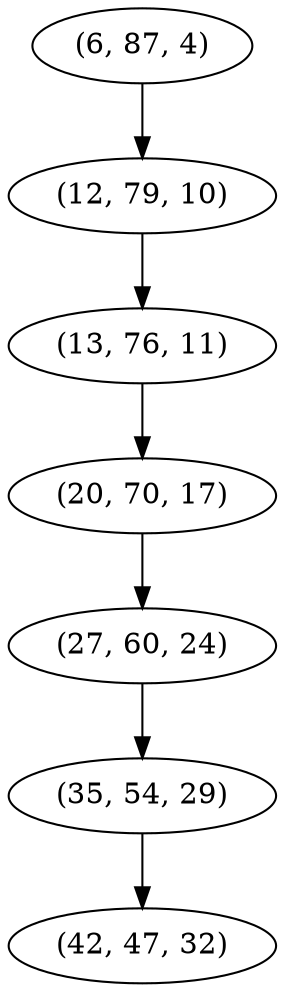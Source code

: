 digraph tree {
    "(6, 87, 4)";
    "(12, 79, 10)";
    "(13, 76, 11)";
    "(20, 70, 17)";
    "(27, 60, 24)";
    "(35, 54, 29)";
    "(42, 47, 32)";
    "(6, 87, 4)" -> "(12, 79, 10)";
    "(12, 79, 10)" -> "(13, 76, 11)";
    "(13, 76, 11)" -> "(20, 70, 17)";
    "(20, 70, 17)" -> "(27, 60, 24)";
    "(27, 60, 24)" -> "(35, 54, 29)";
    "(35, 54, 29)" -> "(42, 47, 32)";
}
